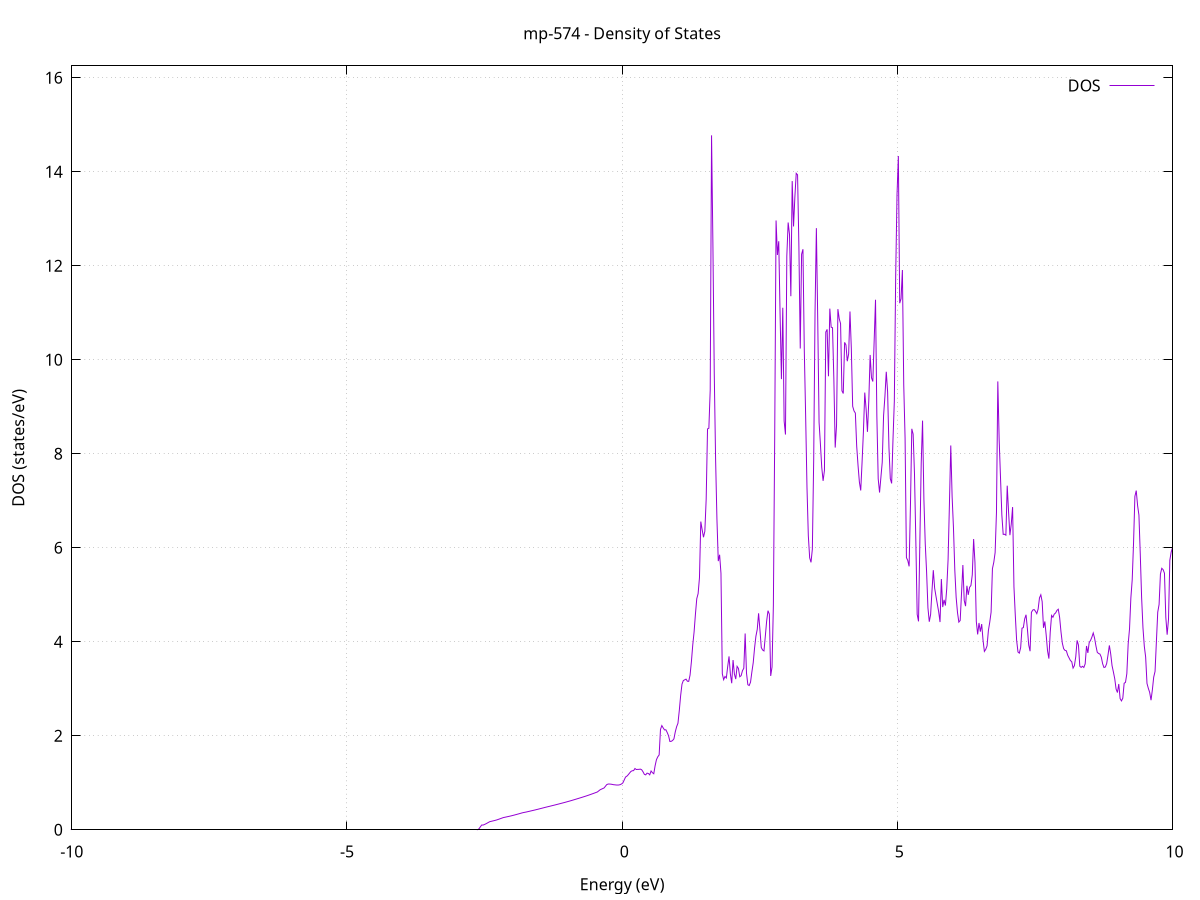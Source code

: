 set title 'mp-574 - Density of States'
set xlabel 'Energy (eV)'
set ylabel 'DOS (states/eV)'
set grid
set xrange [-10:10]
set yrange [0:16.252]
set xzeroaxis lt -1
set terminal png size 800,600
set output 'mp-574_dos_gnuplot.png'
plot '-' using 1:2 with lines title 'DOS'
-30.950800 0.000000
-30.926400 0.000000
-30.902000 0.000000
-30.877600 0.000000
-30.853100 0.000000
-30.828700 0.000000
-30.804300 0.000000
-30.779900 0.000000
-30.755500 0.000000
-30.731000 0.000000
-30.706600 0.000000
-30.682200 0.000000
-30.657800 0.000000
-30.633400 0.000000
-30.608900 0.000000
-30.584500 0.000000
-30.560100 0.000000
-30.535700 0.000000
-30.511300 0.000000
-30.486800 0.000000
-30.462400 0.000000
-30.438000 0.000000
-30.413600 0.000000
-30.389200 0.000000
-30.364700 0.000000
-30.340300 0.000000
-30.315900 0.000000
-30.291500 0.000000
-30.267100 0.000000
-30.242600 0.000000
-30.218200 0.000000
-30.193800 0.000000
-30.169400 0.000000
-30.145000 0.000000
-30.120600 0.000000
-30.096100 0.000000
-30.071700 0.000000
-30.047300 0.000000
-30.022900 0.000000
-29.998500 0.000000
-29.974000 0.000000
-29.949600 0.000000
-29.925200 0.000000
-29.900800 0.000000
-29.876400 0.000000
-29.851900 0.000000
-29.827500 0.000000
-29.803100 0.000000
-29.778700 0.000000
-29.754300 0.000000
-29.729800 0.000000
-29.705400 0.000000
-29.681000 0.000000
-29.656600 0.000000
-29.632200 0.000000
-29.607700 0.000000
-29.583300 0.000000
-29.558900 0.000000
-29.534500 0.000000
-29.510100 0.000000
-29.485600 0.000000
-29.461200 0.000000
-29.436800 0.000000
-29.412400 0.000000
-29.388000 0.000000
-29.363600 0.000000
-29.339100 0.000000
-29.314700 0.000000
-29.290300 0.000000
-29.265900 0.000000
-29.241500 0.000000
-29.217000 0.000000
-29.192600 0.000000
-29.168200 0.000000
-29.143800 0.000000
-29.119400 0.000000
-29.094900 0.000000
-29.070500 0.000000
-29.046100 0.000000
-29.021700 0.000000
-28.997300 0.000000
-28.972800 0.000000
-28.948400 0.000000
-28.924000 0.000000
-28.899600 0.000000
-28.875200 0.000000
-28.850700 0.000000
-28.826300 0.000000
-28.801900 0.000000
-28.777500 0.000000
-28.753100 0.000000
-28.728600 1.654600
-28.704200 6.543400
-28.679800 10.377200
-28.655400 19.267700
-28.631000 23.620400
-28.606500 27.594000
-28.582100 23.941500
-28.557700 19.180900
-28.533300 18.482000
-28.508900 17.239900
-28.484500 16.137000
-28.460000 30.462800
-28.435600 20.849900
-28.411200 19.844500
-28.386800 32.761100
-28.362400 22.069200
-28.337900 32.485900
-28.313500 26.057400
-28.289100 43.313600
-28.264700 53.956000
-28.240300 42.151100
-28.215800 65.308600
-28.191400 24.074600
-28.167000 55.254300
-28.142600 22.228900
-28.118200 35.320800
-28.093700 49.520400
-28.069300 34.222100
-28.044900 25.096800
-28.020500 17.798000
-27.996100 9.081800
-27.971600 12.700800
-27.947200 26.451200
-27.922800 101.179100
-27.898400 43.601200
-27.874000 0.000000
-27.849500 0.000000
-27.825100 0.000000
-27.800700 0.000000
-27.776300 0.000000
-27.751900 0.000000
-27.727500 0.000000
-27.703000 0.000000
-27.678600 0.000000
-27.654200 0.000000
-27.629800 0.000000
-27.605400 0.000000
-27.580900 0.000000
-27.556500 0.000000
-27.532100 0.000000
-27.507700 0.000000
-27.483300 0.000000
-27.458800 0.000000
-27.434400 0.000000
-27.410000 0.000000
-27.385600 0.000000
-27.361200 0.000000
-27.336700 0.000000
-27.312300 0.000000
-27.287900 0.000000
-27.263500 0.000000
-27.239100 0.000000
-27.214600 0.000000
-27.190200 0.000000
-27.165800 0.000000
-27.141400 0.000000
-27.117000 0.000000
-27.092500 0.000000
-27.068100 0.000000
-27.043700 0.000000
-27.019300 0.000000
-26.994900 0.000000
-26.970500 0.000000
-26.946000 0.000000
-26.921600 0.000000
-26.897200 0.000000
-26.872800 0.000000
-26.848400 0.000000
-26.823900 0.000000
-26.799500 0.000000
-26.775100 0.000000
-26.750700 0.000000
-26.726300 0.000000
-26.701800 0.000000
-26.677400 0.000000
-26.653000 0.000000
-26.628600 0.000000
-26.604200 0.000000
-26.579700 0.000000
-26.555300 0.000000
-26.530900 0.000000
-26.506500 0.000000
-26.482100 0.000000
-26.457600 0.000000
-26.433200 0.000000
-26.408800 0.000000
-26.384400 0.000000
-26.360000 0.000000
-26.335500 0.000000
-26.311100 0.000000
-26.286700 0.000000
-26.262300 0.000000
-26.237900 0.000000
-26.213500 0.000000
-26.189000 0.000000
-26.164600 0.000000
-26.140200 0.000000
-26.115800 0.000000
-26.091400 0.000000
-26.066900 0.000000
-26.042500 0.000000
-26.018100 0.000000
-25.993700 0.000000
-25.969300 0.000000
-25.944800 0.000000
-25.920400 0.000000
-25.896000 0.000000
-25.871600 0.000000
-25.847200 0.000000
-25.822700 0.000000
-25.798300 0.000000
-25.773900 0.000000
-25.749500 0.000000
-25.725100 0.000000
-25.700600 0.000000
-25.676200 0.000000
-25.651800 0.000000
-25.627400 0.000000
-25.603000 0.000000
-25.578500 0.000000
-25.554100 0.000000
-25.529700 0.000000
-25.505300 0.000000
-25.480900 0.000000
-25.456500 0.000000
-25.432000 0.000000
-25.407600 0.000000
-25.383200 0.000000
-25.358800 0.000000
-25.334400 0.000000
-25.309900 0.000000
-25.285500 0.000000
-25.261100 0.000000
-25.236700 0.000000
-25.212300 0.000000
-25.187800 0.000000
-25.163400 0.000000
-25.139000 0.000000
-25.114600 0.000000
-25.090200 0.000000
-25.065700 0.000000
-25.041300 0.000000
-25.016900 0.000000
-24.992500 0.000000
-24.968100 0.000000
-24.943600 0.000000
-24.919200 0.000000
-24.894800 0.000000
-24.870400 0.000000
-24.846000 0.000000
-24.821500 0.000000
-24.797100 0.000000
-24.772700 0.000000
-24.748300 0.000000
-24.723900 0.000000
-24.699500 0.000000
-24.675000 0.000000
-24.650600 0.000000
-24.626200 0.000000
-24.601800 0.000000
-24.577400 0.000000
-24.552900 0.000000
-24.528500 0.000000
-24.504100 0.000000
-24.479700 0.000000
-24.455300 0.000000
-24.430800 0.000000
-24.406400 0.000000
-24.382000 0.000000
-24.357600 0.000000
-24.333200 0.000000
-24.308700 0.000000
-24.284300 0.000000
-24.259900 0.000000
-24.235500 0.000000
-24.211100 0.000000
-24.186600 0.000000
-24.162200 0.000000
-24.137800 0.000000
-24.113400 0.000000
-24.089000 0.000000
-24.064500 0.000000
-24.040100 0.000000
-24.015700 0.000000
-23.991300 0.000000
-23.966900 0.000000
-23.942400 0.000000
-23.918000 0.000000
-23.893600 0.000000
-23.869200 0.000000
-23.844800 0.000000
-23.820400 0.000000
-23.795900 0.000000
-23.771500 0.000000
-23.747100 0.000000
-23.722700 0.000000
-23.698300 0.000000
-23.673800 0.000000
-23.649400 0.000000
-23.625000 0.000000
-23.600600 0.000000
-23.576200 0.000000
-23.551700 0.000000
-23.527300 0.000000
-23.502900 0.000000
-23.478500 0.000000
-23.454100 0.000000
-23.429600 0.000000
-23.405200 0.000000
-23.380800 0.000000
-23.356400 0.000000
-23.332000 0.000000
-23.307500 0.000000
-23.283100 0.000000
-23.258700 0.000000
-23.234300 0.000000
-23.209900 0.000000
-23.185400 0.000000
-23.161000 0.000000
-23.136600 0.000000
-23.112200 0.000000
-23.087800 0.000000
-23.063400 0.000000
-23.038900 0.000000
-23.014500 0.000000
-22.990100 0.000000
-22.965700 0.000000
-22.941300 0.000000
-22.916800 0.000000
-22.892400 0.000000
-22.868000 0.000000
-22.843600 0.000000
-22.819200 0.000000
-22.794700 0.000000
-22.770300 0.000000
-22.745900 0.000000
-22.721500 0.000000
-22.697100 0.000000
-22.672600 0.000000
-22.648200 0.000000
-22.623800 0.000000
-22.599400 0.000000
-22.575000 0.000000
-22.550500 0.000000
-22.526100 0.000000
-22.501700 0.000000
-22.477300 0.000000
-22.452900 0.000000
-22.428400 0.000000
-22.404000 0.000000
-22.379600 0.000000
-22.355200 0.000000
-22.330800 0.000000
-22.306400 0.000000
-22.281900 0.000000
-22.257500 0.000000
-22.233100 0.000000
-22.208700 0.000000
-22.184300 0.000000
-22.159800 0.000000
-22.135400 0.000000
-22.111000 0.000000
-22.086600 0.000000
-22.062200 0.000000
-22.037700 0.000000
-22.013300 0.000000
-21.988900 0.000000
-21.964500 0.000000
-21.940100 0.000000
-21.915600 0.000000
-21.891200 0.000000
-21.866800 0.000000
-21.842400 0.000000
-21.818000 0.000000
-21.793500 0.000000
-21.769100 0.000000
-21.744700 0.000000
-21.720300 0.000000
-21.695900 0.000000
-21.671400 0.000000
-21.647000 0.000000
-21.622600 0.000000
-21.598200 0.000000
-21.573800 0.000000
-21.549400 0.000000
-21.524900 0.000000
-21.500500 0.000000
-21.476100 0.000000
-21.451700 0.000000
-21.427300 0.000000
-21.402800 0.000000
-21.378400 0.000000
-21.354000 0.000000
-21.329600 0.000000
-21.305200 0.000000
-21.280700 0.000000
-21.256300 0.000000
-21.231900 0.000000
-21.207500 0.000000
-21.183100 0.000000
-21.158600 0.000000
-21.134200 0.000000
-21.109800 0.000000
-21.085400 0.000000
-21.061000 0.000000
-21.036500 0.000000
-21.012100 0.000000
-20.987700 0.000000
-20.963300 0.000000
-20.938900 0.000000
-20.914400 0.000000
-20.890000 0.000000
-20.865600 0.000000
-20.841200 0.000000
-20.816800 0.000000
-20.792400 0.000000
-20.767900 0.000000
-20.743500 0.000000
-20.719100 0.000000
-20.694700 0.000000
-20.670300 0.000000
-20.645800 0.000000
-20.621400 0.000000
-20.597000 0.000000
-20.572600 0.000000
-20.548200 0.000000
-20.523700 0.000000
-20.499300 0.000000
-20.474900 0.000000
-20.450500 0.000000
-20.426100 0.000000
-20.401600 0.000000
-20.377200 0.000000
-20.352800 0.000000
-20.328400 0.000000
-20.304000 0.000000
-20.279500 0.000000
-20.255100 0.000000
-20.230700 0.000000
-20.206300 0.000000
-20.181900 0.000000
-20.157400 0.000000
-20.133000 0.000000
-20.108600 0.000000
-20.084200 0.000000
-20.059800 0.000000
-20.035300 0.000000
-20.010900 0.000000
-19.986500 0.000000
-19.962100 0.000000
-19.937700 0.000000
-19.913300 0.000000
-19.888800 0.000000
-19.864400 0.000000
-19.840000 0.000000
-19.815600 0.000000
-19.791200 0.000000
-19.766700 0.000000
-19.742300 0.000000
-19.717900 0.000000
-19.693500 0.000000
-19.669100 0.000000
-19.644600 0.000000
-19.620200 0.000000
-19.595800 0.000000
-19.571400 0.000000
-19.547000 0.000000
-19.522500 0.000000
-19.498100 0.000000
-19.473700 0.000000
-19.449300 0.000000
-19.424900 0.000000
-19.400400 0.000000
-19.376000 0.000000
-19.351600 0.000000
-19.327200 0.000000
-19.302800 0.000000
-19.278300 0.000000
-19.253900 0.000000
-19.229500 0.000000
-19.205100 0.000000
-19.180700 0.000000
-19.156300 0.000000
-19.131800 0.000000
-19.107400 0.000000
-19.083000 0.000000
-19.058600 0.000000
-19.034200 0.000000
-19.009700 0.000000
-18.985300 0.000000
-18.960900 0.000000
-18.936500 0.000000
-18.912100 0.000000
-18.887600 0.000000
-18.863200 0.000000
-18.838800 0.000000
-18.814400 0.000000
-18.790000 0.000000
-18.765500 0.000000
-18.741100 0.000000
-18.716700 0.000000
-18.692300 0.000000
-18.667900 0.000000
-18.643400 0.000000
-18.619000 0.000000
-18.594600 0.000000
-18.570200 0.000000
-18.545800 0.000000
-18.521300 0.000000
-18.496900 0.000000
-18.472500 0.000000
-18.448100 0.000000
-18.423700 0.000000
-18.399300 0.000000
-18.374800 0.000000
-18.350400 0.000000
-18.326000 0.000000
-18.301600 0.000000
-18.277200 0.000000
-18.252700 0.000000
-18.228300 0.000000
-18.203900 0.000000
-18.179500 0.000000
-18.155100 0.000000
-18.130600 0.000000
-18.106200 0.000000
-18.081800 0.000000
-18.057400 0.000000
-18.033000 0.000000
-18.008500 0.000000
-17.984100 0.000000
-17.959700 0.000000
-17.935300 0.000000
-17.910900 0.000000
-17.886400 0.000000
-17.862000 0.000000
-17.837600 0.000000
-17.813200 0.000000
-17.788800 0.000000
-17.764300 0.000000
-17.739900 0.000000
-17.715500 0.000000
-17.691100 0.000000
-17.666700 0.000000
-17.642300 0.000000
-17.617800 0.000000
-17.593400 0.000000
-17.569000 0.000000
-17.544600 0.000000
-17.520200 0.000000
-17.495700 0.000000
-17.471300 0.000000
-17.446900 0.000000
-17.422500 0.000000
-17.398100 0.000000
-17.373600 0.000000
-17.349200 0.000000
-17.324800 0.000000
-17.300400 0.000000
-17.276000 0.000000
-17.251500 0.000000
-17.227100 0.000000
-17.202700 0.000000
-17.178300 0.000000
-17.153900 0.000000
-17.129400 0.000000
-17.105000 0.000000
-17.080600 0.000000
-17.056200 0.000000
-17.031800 0.000000
-17.007300 0.000000
-16.982900 0.000000
-16.958500 0.000000
-16.934100 0.000000
-16.909700 0.000000
-16.885300 0.000000
-16.860800 0.000000
-16.836400 0.000000
-16.812000 0.000000
-16.787600 0.000000
-16.763200 0.000000
-16.738700 0.000000
-16.714300 0.000000
-16.689900 0.000000
-16.665500 0.000000
-16.641100 0.000000
-16.616600 0.000000
-16.592200 0.000000
-16.567800 0.000000
-16.543400 0.000000
-16.519000 0.000000
-16.494500 0.000000
-16.470100 0.000000
-16.445700 0.000000
-16.421300 0.000000
-16.396900 0.000000
-16.372400 0.000000
-16.348000 0.000000
-16.323600 0.000000
-16.299200 0.000000
-16.274800 0.000000
-16.250300 0.000000
-16.225900 0.000000
-16.201500 0.000000
-16.177100 0.000000
-16.152700 0.000000
-16.128300 0.000000
-16.103800 0.000000
-16.079400 0.000000
-16.055000 0.000000
-16.030600 0.000000
-16.006200 0.000000
-15.981700 0.000000
-15.957300 0.000000
-15.932900 0.000000
-15.908500 0.000000
-15.884100 0.000000
-15.859600 0.000000
-15.835200 0.000000
-15.810800 0.000000
-15.786400 0.000000
-15.762000 0.000000
-15.737500 0.000000
-15.713100 0.000000
-15.688700 0.000000
-15.664300 0.000000
-15.639900 0.000000
-15.615400 0.000000
-15.591000 0.000000
-15.566600 0.000000
-15.542200 0.000000
-15.517800 0.000000
-15.493300 0.000000
-15.468900 0.000000
-15.444500 0.000000
-15.420100 0.000000
-15.395700 0.000000
-15.371200 0.000000
-15.346800 0.000000
-15.322400 0.000000
-15.298000 0.000000
-15.273600 0.000000
-15.249200 0.000000
-15.224700 0.000000
-15.200300 0.000000
-15.175900 0.000000
-15.151500 0.000000
-15.127100 0.000000
-15.102600 0.000000
-15.078200 0.000000
-15.053800 0.000000
-15.029400 0.000000
-15.005000 0.000000
-14.980500 0.000000
-14.956100 0.000000
-14.931700 0.000000
-14.907300 0.000000
-14.882900 0.000000
-14.858400 0.000000
-14.834000 0.000000
-14.809600 0.000000
-14.785200 0.000000
-14.760800 0.000000
-14.736300 0.000000
-14.711900 0.000000
-14.687500 0.000000
-14.663100 0.000000
-14.638700 0.000000
-14.614200 0.000000
-14.589800 0.000000
-14.565400 0.000000
-14.541000 0.000000
-14.516600 0.000000
-14.492200 0.000000
-14.467700 0.000000
-14.443300 0.000000
-14.418900 0.000000
-14.394500 0.000000
-14.370100 0.000000
-14.345600 0.000000
-14.321200 0.000000
-14.296800 0.000000
-14.272400 0.000000
-14.248000 0.000000
-14.223500 0.000000
-14.199100 0.000000
-14.174700 0.000000
-14.150300 0.000000
-14.125900 0.000000
-14.101400 0.000000
-14.077000 0.000000
-14.052600 0.000000
-14.028200 0.000000
-14.003800 0.000000
-13.979300 0.000000
-13.954900 0.000000
-13.930500 0.000000
-13.906100 0.000000
-13.881700 0.000000
-13.857200 0.000000
-13.832800 0.000000
-13.808400 0.000000
-13.784000 0.000000
-13.759600 0.000000
-13.735200 0.000000
-13.710700 0.000000
-13.686300 0.000000
-13.661900 0.000000
-13.637500 0.000000
-13.613100 0.000000
-13.588600 0.000000
-13.564200 0.000000
-13.539800 0.000000
-13.515400 0.000000
-13.491000 0.000000
-13.466500 0.000000
-13.442100 0.000000
-13.417700 0.000000
-13.393300 0.000000
-13.368900 0.000000
-13.344400 0.000000
-13.320000 0.000000
-13.295600 0.000000
-13.271200 0.000000
-13.246800 0.000000
-13.222300 0.000000
-13.197900 0.000000
-13.173500 0.000000
-13.149100 0.000000
-13.124700 0.000000
-13.100200 0.000000
-13.075800 0.000000
-13.051400 0.000000
-13.027000 0.000000
-13.002600 0.000000
-12.978200 0.000000
-12.953700 0.000000
-12.929300 0.000000
-12.904900 0.000000
-12.880500 0.000000
-12.856100 0.000000
-12.831600 0.000000
-12.807200 0.000000
-12.782800 0.000000
-12.758400 0.000000
-12.734000 0.000000
-12.709500 0.000000
-12.685100 0.000000
-12.660700 0.000000
-12.636300 0.000000
-12.611900 0.000000
-12.587400 0.000000
-12.563000 0.000000
-12.538600 0.000000
-12.514200 0.000000
-12.489800 0.000000
-12.465300 0.000000
-12.440900 0.000000
-12.416500 0.000000
-12.392100 0.000000
-12.367700 0.000000
-12.343200 0.000000
-12.318800 0.000000
-12.294400 0.000000
-12.270000 0.000000
-12.245600 0.000000
-12.221200 0.000000
-12.196700 0.000000
-12.172300 0.000000
-12.147900 0.000000
-12.123500 0.000000
-12.099100 0.000000
-12.074600 0.000000
-12.050200 0.000000
-12.025800 0.000000
-12.001400 0.000000
-11.977000 0.000000
-11.952500 0.000000
-11.928100 0.000000
-11.903700 0.000000
-11.879300 0.000000
-11.854900 0.000000
-11.830400 0.000000
-11.806000 0.000000
-11.781600 0.000000
-11.757200 0.000000
-11.732800 0.000000
-11.708300 0.000000
-11.683900 0.000000
-11.659500 0.000000
-11.635100 0.000000
-11.610700 0.000000
-11.586200 0.000000
-11.561800 0.000000
-11.537400 0.000000
-11.513000 0.000000
-11.488600 0.000000
-11.464200 0.000000
-11.439700 0.000000
-11.415300 0.000000
-11.390900 0.000000
-11.366500 0.000000
-11.342100 0.000000
-11.317600 0.000000
-11.293200 0.000000
-11.268800 0.000000
-11.244400 0.000000
-11.220000 0.000000
-11.195500 0.000000
-11.171100 0.000000
-11.146700 0.000000
-11.122300 0.000000
-11.097900 0.000000
-11.073400 0.000000
-11.049000 0.000000
-11.024600 0.000000
-11.000200 0.000000
-10.975800 0.000000
-10.951300 0.000000
-10.926900 0.000000
-10.902500 0.000000
-10.878100 0.000000
-10.853700 0.000000
-10.829200 0.000000
-10.804800 0.000000
-10.780400 0.000000
-10.756000 0.000000
-10.731600 0.000000
-10.707100 0.000000
-10.682700 0.000000
-10.658300 0.000000
-10.633900 0.000000
-10.609500 0.000000
-10.585100 0.000000
-10.560600 0.000000
-10.536200 0.000000
-10.511800 0.000000
-10.487400 0.000000
-10.463000 0.000000
-10.438500 0.000000
-10.414100 0.000000
-10.389700 0.000000
-10.365300 0.000000
-10.340900 0.000000
-10.316400 0.000000
-10.292000 0.000000
-10.267600 0.000000
-10.243200 0.000000
-10.218800 0.000000
-10.194300 0.000000
-10.169900 0.000000
-10.145500 0.000000
-10.121100 0.000000
-10.096700 0.000000
-10.072200 0.000000
-10.047800 0.000000
-10.023400 0.000000
-9.999000 0.000000
-9.974600 0.000000
-9.950100 0.000000
-9.925700 0.000000
-9.901300 0.000000
-9.876900 0.000000
-9.852500 0.000000
-9.828100 0.000000
-9.803600 0.000000
-9.779200 0.000000
-9.754800 0.000000
-9.730400 0.000000
-9.706000 0.000000
-9.681500 0.000000
-9.657100 0.000000
-9.632700 0.000000
-9.608300 0.000000
-9.583900 0.000000
-9.559400 0.000000
-9.535000 0.000000
-9.510600 0.000000
-9.486200 0.000000
-9.461800 0.000000
-9.437300 0.000000
-9.412900 0.000000
-9.388500 0.000000
-9.364100 0.000000
-9.339700 0.000000
-9.315200 0.000000
-9.290800 0.000000
-9.266400 0.000000
-9.242000 0.000000
-9.217600 0.000000
-9.193100 0.000000
-9.168700 0.000000
-9.144300 0.000000
-9.119900 0.000000
-9.095500 0.000000
-9.071100 0.000000
-9.046600 0.000000
-9.022200 0.000000
-8.997800 0.000000
-8.973400 0.000000
-8.949000 0.000000
-8.924500 0.000000
-8.900100 0.000000
-8.875700 0.000000
-8.851300 0.000000
-8.826900 0.000000
-8.802400 0.000000
-8.778000 0.000000
-8.753600 0.000000
-8.729200 0.000000
-8.704800 0.000000
-8.680300 0.000000
-8.655900 0.000000
-8.631500 0.000000
-8.607100 0.000000
-8.582700 0.000000
-8.558200 0.000000
-8.533800 0.000000
-8.509400 0.000000
-8.485000 0.000000
-8.460600 0.000000
-8.436100 0.000000
-8.411700 0.000000
-8.387300 0.000000
-8.362900 0.000000
-8.338500 0.000000
-8.314100 0.000000
-8.289600 0.000000
-8.265200 0.000000
-8.240800 0.000000
-8.216400 0.000000
-8.192000 0.000000
-8.167500 0.000000
-8.143100 0.000000
-8.118700 0.000000
-8.094300 0.000000
-8.069900 0.000000
-8.045400 0.000000
-8.021000 0.000000
-7.996600 0.000000
-7.972200 0.000000
-7.947800 0.000000
-7.923300 0.000000
-7.898900 0.000000
-7.874500 0.000000
-7.850100 0.000000
-7.825700 0.000000
-7.801200 0.000000
-7.776800 0.000000
-7.752400 0.000000
-7.728000 0.000000
-7.703600 0.000000
-7.679100 0.000000
-7.654700 0.000000
-7.630300 0.000000
-7.605900 0.000000
-7.581500 0.000000
-7.557100 0.000000
-7.532600 0.000000
-7.508200 0.000000
-7.483800 0.000000
-7.459400 0.000000
-7.435000 0.000000
-7.410500 0.000000
-7.386100 0.000000
-7.361700 0.000000
-7.337300 0.000000
-7.312900 0.000000
-7.288400 0.000000
-7.264000 0.000000
-7.239600 0.000000
-7.215200 0.000000
-7.190800 0.000000
-7.166300 0.000000
-7.141900 0.000000
-7.117500 0.000000
-7.093100 0.000000
-7.068700 0.000000
-7.044200 0.000000
-7.019800 0.000000
-6.995400 0.000000
-6.971000 0.000000
-6.946600 0.000000
-6.922100 0.000000
-6.897700 0.000000
-6.873300 0.000000
-6.848900 0.000000
-6.824500 0.000000
-6.800100 0.000000
-6.775600 0.000000
-6.751200 0.000000
-6.726800 0.000000
-6.702400 0.000000
-6.678000 0.000000
-6.653500 0.000000
-6.629100 0.000000
-6.604700 0.000000
-6.580300 0.000000
-6.555900 0.000000
-6.531400 0.000000
-6.507000 0.000000
-6.482600 0.000000
-6.458200 0.000000
-6.433800 0.000000
-6.409300 0.000000
-6.384900 0.000000
-6.360500 0.000000
-6.336100 0.000000
-6.311700 0.000000
-6.287200 0.000000
-6.262800 0.000000
-6.238400 0.000000
-6.214000 0.000000
-6.189600 0.000000
-6.165100 0.000000
-6.140700 0.000000
-6.116300 0.000000
-6.091900 0.000000
-6.067500 0.000000
-6.043000 0.000000
-6.018600 0.000000
-5.994200 0.000000
-5.969800 0.000000
-5.945400 0.000000
-5.921000 0.000000
-5.896500 0.000000
-5.872100 0.000000
-5.847700 0.000000
-5.823300 0.000000
-5.798900 0.000000
-5.774400 0.000000
-5.750000 0.000000
-5.725600 0.000000
-5.701200 0.000000
-5.676800 0.000000
-5.652300 0.000000
-5.627900 0.000000
-5.603500 0.000000
-5.579100 0.000000
-5.554700 0.000000
-5.530200 0.000000
-5.505800 0.000000
-5.481400 0.000000
-5.457000 0.000000
-5.432600 0.000000
-5.408100 0.000000
-5.383700 0.000000
-5.359300 0.000000
-5.334900 0.000000
-5.310500 0.000000
-5.286000 0.000000
-5.261600 0.000000
-5.237200 0.000000
-5.212800 0.000000
-5.188400 0.000000
-5.164000 0.000000
-5.139500 0.000000
-5.115100 0.000000
-5.090700 0.000000
-5.066300 0.000000
-5.041900 0.000000
-5.017400 0.000000
-4.993000 0.000000
-4.968600 0.000000
-4.944200 0.000000
-4.919800 0.000000
-4.895300 0.000000
-4.870900 0.000000
-4.846500 0.000000
-4.822100 0.000000
-4.797700 0.000000
-4.773200 0.000000
-4.748800 0.000000
-4.724400 0.000000
-4.700000 0.000000
-4.675600 0.000000
-4.651100 0.000000
-4.626700 0.000000
-4.602300 0.000000
-4.577900 0.000000
-4.553500 0.000000
-4.529000 0.000000
-4.504600 0.000000
-4.480200 0.000000
-4.455800 0.000000
-4.431400 0.000000
-4.407000 0.000000
-4.382500 0.000000
-4.358100 0.000000
-4.333700 0.000000
-4.309300 0.000000
-4.284900 0.000000
-4.260400 0.000000
-4.236000 0.000000
-4.211600 0.000000
-4.187200 0.000000
-4.162800 0.000000
-4.138300 0.000000
-4.113900 0.000000
-4.089500 0.000000
-4.065100 0.000000
-4.040700 0.000000
-4.016200 0.000000
-3.991800 0.000000
-3.967400 0.000000
-3.943000 0.000000
-3.918600 0.000000
-3.894100 0.000000
-3.869700 0.000000
-3.845300 0.000000
-3.820900 0.000000
-3.796500 0.000000
-3.772000 0.000000
-3.747600 0.000000
-3.723200 0.000000
-3.698800 0.000000
-3.674400 0.000000
-3.650000 0.000000
-3.625500 0.000000
-3.601100 0.000000
-3.576700 0.000000
-3.552300 0.000000
-3.527900 0.000000
-3.503400 0.000000
-3.479000 0.000000
-3.454600 0.000000
-3.430200 0.000000
-3.405800 0.000000
-3.381300 0.000000
-3.356900 0.000000
-3.332500 0.000000
-3.308100 0.000000
-3.283700 0.000000
-3.259200 0.000000
-3.234800 0.000000
-3.210400 0.000000
-3.186000 0.000000
-3.161600 0.000000
-3.137100 0.000000
-3.112700 0.000000
-3.088300 0.000000
-3.063900 0.000000
-3.039500 0.000000
-3.015000 0.000000
-2.990600 0.000000
-2.966200 0.000000
-2.941800 0.000000
-2.917400 0.000000
-2.893000 0.000000
-2.868500 0.000000
-2.844100 0.000000
-2.819700 0.000000
-2.795300 0.000000
-2.770900 0.000000
-2.746400 0.000000
-2.722000 0.000000
-2.697600 0.000000
-2.673200 0.000000
-2.648800 0.000000
-2.624300 0.002200
-2.599900 0.022500
-2.575500 0.064200
-2.551100 0.101800
-2.526700 0.100200
-2.502200 0.111800
-2.477800 0.126000
-2.453400 0.141300
-2.429000 0.157500
-2.404600 0.172600
-2.380100 0.179500
-2.355700 0.186200
-2.331300 0.193100
-2.306900 0.200400
-2.282500 0.208200
-2.258000 0.217900
-2.233600 0.227900
-2.209200 0.238000
-2.184800 0.248400
-2.160400 0.258900
-2.135900 0.265100
-2.111500 0.271300
-2.087100 0.277500
-2.062700 0.283800
-2.038300 0.290200
-2.013900 0.296900
-1.989400 0.304100
-1.965000 0.311500
-1.940600 0.319200
-1.916200 0.327000
-1.891800 0.334800
-1.867300 0.342800
-1.842900 0.350900
-1.818500 0.359000
-1.794100 0.366000
-1.769700 0.371600
-1.745200 0.377200
-1.720800 0.383800
-1.696400 0.390400
-1.672000 0.397100
-1.647600 0.403800
-1.623100 0.410500
-1.598700 0.417200
-1.574300 0.424100
-1.549900 0.431200
-1.525500 0.438300
-1.501000 0.445600
-1.476600 0.452900
-1.452200 0.460300
-1.427800 0.467700
-1.403400 0.475300
-1.378900 0.482300
-1.354500 0.489300
-1.330100 0.496200
-1.305700 0.503300
-1.281300 0.510300
-1.256900 0.517300
-1.232400 0.524500
-1.208000 0.531700
-1.183600 0.539100
-1.159200 0.546500
-1.134800 0.553900
-1.110300 0.561300
-1.085900 0.568800
-1.061500 0.576300
-1.037100 0.583800
-1.012700 0.591900
-0.988200 0.599800
-0.963800 0.607900
-0.939400 0.616000
-0.915000 0.624300
-0.890600 0.632900
-0.866100 0.641600
-0.841700 0.650300
-0.817300 0.659000
-0.792900 0.667700
-0.768500 0.676500
-0.744000 0.685300
-0.719600 0.694300
-0.695200 0.703300
-0.670800 0.712500
-0.646400 0.721800
-0.621900 0.731400
-0.597500 0.741300
-0.573100 0.751600
-0.548700 0.761800
-0.524300 0.772200
-0.499900 0.782600
-0.475400 0.793200
-0.451000 0.803900
-0.426600 0.826300
-0.402200 0.849400
-0.377800 0.863500
-0.353300 0.876500
-0.328900 0.889200
-0.304500 0.924500
-0.280100 0.960600
-0.255700 0.972500
-0.231200 0.973000
-0.206800 0.970600
-0.182400 0.966100
-0.158000 0.959200
-0.133600 0.956500
-0.109100 0.952800
-0.084700 0.951200
-0.060300 0.953000
-0.035900 0.960000
-0.011500 0.974500
0.013000 0.997200
0.037400 1.058600
0.061800 1.121900
0.086200 1.140600
0.110600 1.171200
0.135100 1.207300
0.159500 1.241100
0.183900 1.255900
0.208300 1.258400
0.232700 1.303700
0.257100 1.281900
0.281600 1.284600
0.306000 1.285300
0.330400 1.290900
0.354800 1.276900
0.379200 1.233800
0.403700 1.179300
0.428100 1.168200
0.452500 1.205000
0.476900 1.197300
0.501300 1.168800
0.525800 1.250800
0.550200 1.214500
0.574600 1.192000
0.599000 1.361700
0.623400 1.491400
0.647900 1.552900
0.672300 1.592300
0.696700 2.134600
0.721100 2.216700
0.745500 2.167800
0.770000 2.124500
0.794400 2.127500
0.818800 2.069700
0.843200 2.000600
0.867600 1.878700
0.892100 1.881800
0.916500 1.899100
0.940900 1.934900
0.965300 2.082000
0.989700 2.192300
1.014100 2.266200
1.038600 2.538500
1.063000 2.855700
1.087400 3.097700
1.111800 3.174400
1.136200 3.190400
1.160700 3.205100
1.185100 3.160600
1.209500 3.157600
1.233900 3.290400
1.258300 3.574500
1.282800 3.928700
1.307200 4.208600
1.331600 4.585500
1.356000 4.917000
1.380400 5.024400
1.404900 5.360400
1.429300 6.557200
1.453700 6.384400
1.478100 6.223400
1.502500 6.350400
1.527000 7.035000
1.551400 8.528100
1.575800 8.543000
1.600200 9.358900
1.624600 14.774600
1.649100 12.467100
1.673500 9.727100
1.697900 7.890800
1.722300 6.609700
1.746700 5.715800
1.771100 5.851100
1.795600 5.456300
1.820000 3.318500
1.844400 3.192900
1.868800 3.261400
1.893200 3.229500
1.917700 3.471500
1.942100 3.688600
1.966500 3.313600
1.990900 3.117500
2.015300 3.610800
2.039800 3.313600
2.064200 3.206800
2.088600 3.476500
2.113000 3.432200
2.137400 3.255400
2.161900 3.278500
2.186300 3.384400
2.210700 3.436500
2.235100 4.175700
2.259500 3.333300
2.284000 3.086000
2.308400 3.069100
2.332800 3.141200
2.357200 3.356700
2.381600 3.553900
2.406100 3.867000
2.430500 4.116900
2.454900 4.263800
2.479300 4.605900
2.503700 4.254600
2.528200 3.877000
2.552600 3.824100
2.577000 3.804700
2.601400 4.115800
2.625800 4.442600
2.650200 4.660900
2.674700 4.587400
2.699100 3.273200
2.723500 3.463800
2.747900 4.778800
2.772300 8.387500
2.796800 12.962800
2.821200 12.229300
2.845600 12.521700
2.870000 10.954500
2.894400 9.587300
2.918900 11.106100
2.943300 8.696800
2.967700 8.408700
2.992100 12.207700
3.016500 12.919500
3.041000 12.665700
3.065400 11.352300
3.089800 13.800800
3.114200 12.835900
3.138600 13.464200
3.163100 13.965400
3.187500 13.934300
3.211900 12.386700
3.236300 10.239200
3.260700 12.244100
3.285200 12.350900
3.309600 10.213300
3.334000 8.820200
3.358400 7.289200
3.382800 6.258300
3.407200 5.786300
3.431700 5.689200
3.456100 5.970600
3.480500 7.878700
3.504900 11.016000
3.529300 12.800200
3.553800 10.858600
3.578200 8.669300
3.602600 8.205500
3.627000 7.706900
3.651400 7.423400
3.675900 7.646900
3.700300 10.589100
3.724700 10.645600
3.749100 9.648500
3.773500 11.087200
3.798000 10.692800
3.822400 10.680600
3.846800 9.590800
3.871200 8.131900
3.895600 8.604500
3.920100 11.076900
3.944500 10.872600
3.968900 10.768700
3.993300 9.339700
4.017700 9.281900
4.042200 10.369500
4.066600 10.315500
4.091000 9.968400
4.115400 10.123200
4.139800 11.026500
4.164200 10.241900
4.188700 9.009400
4.213100 8.911200
4.237500 8.865000
4.261900 8.160100
4.286300 7.750600
4.310800 7.395600
4.335200 7.218800
4.359600 7.822400
4.384000 8.466700
4.408400 9.301200
4.432900 8.949400
4.457300 8.465400
4.481700 9.128900
4.506100 10.102300
4.530500 9.615100
4.555000 9.537200
4.579400 10.410900
4.603800 11.276700
4.628200 8.796900
4.652600 7.467000
4.677100 7.175100
4.701500 7.497000
4.725900 7.819100
4.750300 8.810500
4.774700 9.221200
4.799200 9.744700
4.823600 9.315100
4.848000 8.133900
4.872400 7.470800
4.896800 7.369100
4.921200 8.298500
4.945700 9.116800
4.970100 11.773300
4.994500 13.510500
5.018900 14.334800
5.043300 11.203100
5.067800 11.296900
5.092200 11.909300
5.116600 9.467600
5.141000 8.332200
5.165400 5.789600
5.189900 5.728800
5.214300 5.604300
5.238700 6.909400
5.263100 8.530600
5.287500 8.417200
5.312000 7.570200
5.336400 6.142500
5.360800 4.583400
5.385200 4.434100
5.409600 6.137500
5.434100 7.795700
5.458500 8.705300
5.482900 7.032000
5.507300 6.090700
5.531700 5.493000
5.556200 4.722300
5.580600 4.426200
5.605000 4.580400
5.629400 5.077900
5.653800 5.523100
5.678200 5.139400
5.702700 4.967200
5.727100 4.800900
5.751500 4.636100
5.775900 4.419200
5.800300 5.334400
5.824800 4.738100
5.849200 4.891200
5.873600 4.771300
5.898000 5.131700
5.922400 5.751600
5.946900 6.931400
5.971300 8.176500
5.995700 7.090100
6.020100 6.426000
6.044500 5.523700
6.069000 4.944100
6.093400 4.620300
6.117800 4.418500
6.142200 4.452300
6.166600 5.030700
6.191100 5.632200
6.215500 4.878200
6.239900 4.757500
6.264300 5.191400
6.288700 4.998000
6.313200 5.158800
6.337600 5.197500
6.362000 5.422600
6.386400 6.185900
6.410800 5.687100
6.435200 4.431300
6.459700 4.155900
6.484100 4.399800
6.508500 4.215200
6.532900 4.376800
6.557300 4.035300
6.581800 3.794600
6.606200 3.836700
6.630600 3.912900
6.655000 4.241300
6.679400 4.416000
6.703900 4.630000
6.728300 5.555500
6.752700 5.690400
6.777100 5.896700
6.801500 6.753000
6.826000 9.539000
6.850400 8.300500
6.874800 7.496500
6.899200 6.698800
6.923600 6.285200
6.948100 6.286900
6.972500 6.267300
6.996900 7.320000
7.021300 6.765600
7.045700 6.268000
7.070200 6.502700
7.094600 6.865800
7.119000 5.172400
7.143400 4.568400
7.167800 4.030400
7.192300 3.781800
7.216700 3.757800
7.241100 3.877100
7.265500 4.288600
7.289900 4.301200
7.314300 4.486800
7.338800 4.574400
7.363200 4.277900
7.387600 3.929300
7.412000 3.799100
7.436400 4.626100
7.460900 4.674800
7.485300 4.686100
7.509700 4.649400
7.534100 4.598300
7.558500 4.694600
7.583000 4.933400
7.607400 4.999500
7.631800 4.853300
7.656200 4.296400
7.680600 4.431800
7.705100 4.139600
7.729500 3.807600
7.753900 3.641500
7.778300 4.201800
7.802700 4.560100
7.827200 4.521000
7.851600 4.588600
7.876000 4.612700
7.900400 4.667800
7.924800 4.692400
7.949300 4.516000
7.973700 4.212700
7.998100 3.971300
8.022500 3.851500
8.046900 3.816100
8.071300 3.807700
8.095800 3.713500
8.120200 3.657700
8.144600 3.600800
8.169000 3.576400
8.193400 3.439900
8.217900 3.492700
8.242300 3.682000
8.266700 4.029500
8.291100 3.929900
8.315500 3.479700
8.340000 3.454800
8.364400 3.478100
8.388800 3.453200
8.413200 3.529400
8.437600 3.909900
8.462100 3.762900
8.486500 3.985500
8.510900 4.028400
8.535300 4.098300
8.559700 4.186800
8.584200 4.077600
8.608600 3.912600
8.633000 3.775900
8.657400 3.750300
8.681800 3.738200
8.706300 3.672300
8.730700 3.531900
8.755100 3.452300
8.779500 3.462700
8.803900 3.535500
8.828300 3.718600
8.852800 3.922700
8.877200 3.741900
8.901600 3.492200
8.926000 3.358200
8.950400 3.214100
8.974900 2.995200
8.999300 2.919800
9.023700 3.101500
9.048100 2.791900
9.072500 2.741800
9.097000 2.799100
9.121400 3.117300
9.145800 3.136200
9.170200 3.320600
9.194600 3.954200
9.219100 4.274800
9.243500 4.932200
9.267900 5.316800
9.292300 6.103800
9.316700 7.093600
9.341200 7.216200
9.365600 6.900400
9.390000 6.695100
9.414400 5.865200
9.438800 4.944400
9.463300 4.297800
9.487700 3.905300
9.512100 3.674800
9.536500 3.113900
9.560900 3.009300
9.585300 2.921900
9.609800 2.757000
9.634200 2.976400
9.658600 3.247700
9.683000 3.369400
9.707400 4.002900
9.731900 4.630000
9.756300 4.793100
9.780700 5.440100
9.805100 5.563000
9.829500 5.534200
9.854000 5.459000
9.878400 4.520600
9.902800 4.150800
9.927200 4.471900
9.951600 5.735200
9.976100 5.909100
10.000500 6.001900
10.024900 6.458000
10.049300 6.755400
10.073700 7.851500
10.098200 7.484000
10.122600 8.682200
10.147000 8.969600
10.171400 8.007700
10.195800 7.542200
10.220300 8.301600
10.244700 7.694400
10.269100 7.371900
10.293500 7.750800
10.317900 8.004300
10.342300 7.782900
10.366800 8.598800
10.391200 8.772600
10.415600 10.380100
10.440000 9.480500
10.464400 8.365000
10.488900 7.806100
10.513300 7.370400
10.537700 7.163200
10.562100 7.187700
10.586500 6.758700
10.611000 5.879100
10.635400 5.083900
10.659800 4.577100
10.684200 4.550300
10.708600 4.672900
10.733100 4.206300
10.757500 3.857600
10.781900 3.865900
10.806300 3.820800
10.830700 3.592800
10.855200 3.662100
10.879600 3.640200
10.904000 3.603400
10.928400 3.505500
10.952800 3.358900
10.977300 3.382500
11.001700 3.759800
11.026100 3.760500
11.050500 3.490500
11.074900 3.385700
11.099300 3.984800
11.123800 3.557500
11.148200 3.299600
11.172600 3.334800
11.197000 3.434900
11.221400 3.411800
11.245900 3.383500
11.270300 3.290900
11.294700 3.185700
11.319100 3.088800
11.343500 3.003400
11.368000 2.916200
11.392400 2.827700
11.416800 2.935300
11.441200 2.642900
11.465600 2.590600
11.490100 2.544600
11.514500 2.504600
11.538900 2.469000
11.563300 2.431400
11.587700 2.393400
11.612200 2.354500
11.636600 2.314800
11.661000 2.276900
11.685400 2.244700
11.709800 2.216500
11.734300 2.191500
11.758700 2.166800
11.783100 2.138500
11.807500 2.116100
11.831900 2.085200
11.856400 2.053600
11.880800 2.021100
11.905200 1.985900
11.929600 1.959100
11.954000 1.952700
11.978400 1.953100
12.002900 1.950100
12.027300 1.929000
12.051700 1.890800
12.076100 1.857600
12.100500 1.825600
12.125000 1.813500
12.149400 1.866900
12.173800 1.917100
12.198200 1.842500
12.222600 1.738600
12.247100 1.689200
12.271500 1.654000
12.295900 1.845500
12.320300 1.665100
12.344700 1.476000
12.369200 1.413500
12.393600 1.357900
12.418000 1.307800
12.442400 1.265600
12.466800 1.245900
12.491300 1.233200
12.515700 1.240800
12.540100 1.254600
12.564500 1.256700
12.588900 1.246700
12.613400 1.256200
12.637800 1.281100
12.662200 1.332600
12.686600 1.407100
12.711000 1.543700
12.735400 1.764300
12.759900 1.891800
12.784300 1.939400
12.808700 1.949200
12.833100 2.088800
12.857500 2.087400
12.882000 2.114700
12.906400 2.144600
12.930800 1.974100
12.955200 1.707200
12.979600 1.631900
13.004100 1.553300
13.028500 1.421400
13.052900 1.400300
13.077300 1.421600
13.101700 1.494800
13.126200 1.622900
13.150600 1.750800
13.175000 1.914300
13.199400 2.204600
13.223800 2.351000
13.248300 2.517900
13.272700 2.575900
13.297100 2.603200
13.321500 2.579800
13.345900 2.530400
13.370400 2.476500
13.394800 2.410700
13.419200 2.339300
13.443600 2.344200
13.468000 2.330300
13.492400 2.174500
13.516900 1.943400
13.541300 1.934800
13.565700 1.939100
13.590100 1.913800
13.614500 1.911000
13.639000 1.923800
13.663400 1.975400
13.687800 2.006500
13.712200 2.135400
13.736600 2.195700
13.761100 2.104700
13.785500 1.992900
13.809900 1.908800
13.834300 1.943800
13.858700 2.050700
13.883200 2.205700
13.907600 2.223200
13.932000 2.146500
13.956400 1.989400
13.980800 1.850600
14.005300 1.821300
14.029700 1.921500
14.054100 2.137700
14.078500 2.246400
14.102900 2.151900
14.127400 2.033800
14.151800 1.964600
14.176200 1.973900
14.200600 1.981800
14.225000 1.974200
14.249400 2.013700
14.273900 2.127400
14.298300 1.985300
14.322700 1.883000
14.347100 1.869300
14.371500 1.868700
14.396000 1.865500
14.420400 1.917200
14.444800 2.005900
14.469200 1.758900
14.493600 1.460700
14.518100 1.301000
14.542500 1.182600
14.566900 1.100300
14.591300 1.029400
14.615700 0.966800
14.640200 0.915900
14.664600 0.871200
14.689000 0.832000
14.713400 0.814400
14.737800 0.783400
14.762300 0.750600
14.786700 0.720300
14.811100 0.628100
14.835500 0.498000
14.859900 0.469300
14.884400 0.436900
14.908800 0.401800
14.933200 0.369800
14.957600 0.340000
14.982000 0.312700
15.006400 0.288000
15.030900 0.265900
15.055300 0.246800
15.079700 0.227500
15.104100 0.205700
15.128500 0.184900
15.153000 0.165400
15.177400 0.138700
15.201800 0.123500
15.226200 0.110700
15.250600 0.099600
15.275100 0.088900
15.299500 0.079000
15.323900 0.070000
15.348300 0.061900
15.372700 0.054500
15.397200 0.037600
15.421600 0.034500
15.446000 0.031500
15.470400 0.028700
15.494800 0.026000
15.519300 0.023400
15.543700 0.020900
15.568100 0.018600
15.592500 0.016300
15.616900 0.014300
15.641400 0.012300
15.665800 0.066500
15.690200 0.000000
15.714600 0.000000
15.739000 0.000000
15.763500 0.000000
15.787900 0.000000
15.812300 0.000000
15.836700 0.000000
15.861100 0.000000
15.885500 0.000000
15.910000 0.000000
15.934400 0.000000
15.958800 0.000000
15.983200 0.000000
16.007600 0.000000
16.032100 0.000000
16.056500 0.000000
16.080900 0.000000
16.105300 0.000000
16.129700 0.000000
16.154200 0.000000
16.178600 0.000000
16.203000 0.000000
16.227400 0.000000
16.251800 0.000000
16.276300 0.000000
16.300700 0.000000
16.325100 0.000000
16.349500 0.000000
16.373900 0.000000
16.398400 0.000000
16.422800 0.000000
16.447200 0.000000
16.471600 0.000000
16.496000 0.000000
16.520500 0.000000
16.544900 0.000000
16.569300 0.000000
16.593700 0.000000
16.618100 0.000000
16.642500 0.000000
16.667000 0.000000
16.691400 0.000000
16.715800 0.000000
16.740200 0.000000
16.764600 0.000000
16.789100 0.000000
16.813500 0.000000
16.837900 0.000000
16.862300 0.000000
16.886700 0.000000
16.911200 0.000000
16.935600 0.000000
16.960000 0.000000
16.984400 0.000000
17.008800 0.000000
17.033300 0.000000
17.057700 0.000000
17.082100 0.000000
17.106500 0.000000
17.130900 0.000000
17.155400 0.000000
17.179800 0.000000
17.204200 0.000000
17.228600 0.000000
17.253000 0.000000
17.277500 0.000000
17.301900 0.000000
17.326300 0.000000
17.350700 0.000000
17.375100 0.000000
17.399500 0.000000
17.424000 0.000000
17.448400 0.000000
17.472800 0.000000
17.497200 0.000000
17.521600 0.000000
17.546100 0.000000
17.570500 0.000000
17.594900 0.000000
17.619300 0.000000
17.643700 0.000000
17.668200 0.000000
17.692600 0.000000
17.717000 0.000000
17.741400 0.000000
17.765800 0.000000
17.790300 0.000000
17.814700 0.000000
17.839100 0.000000
17.863500 0.000000
17.887900 0.000000
e
